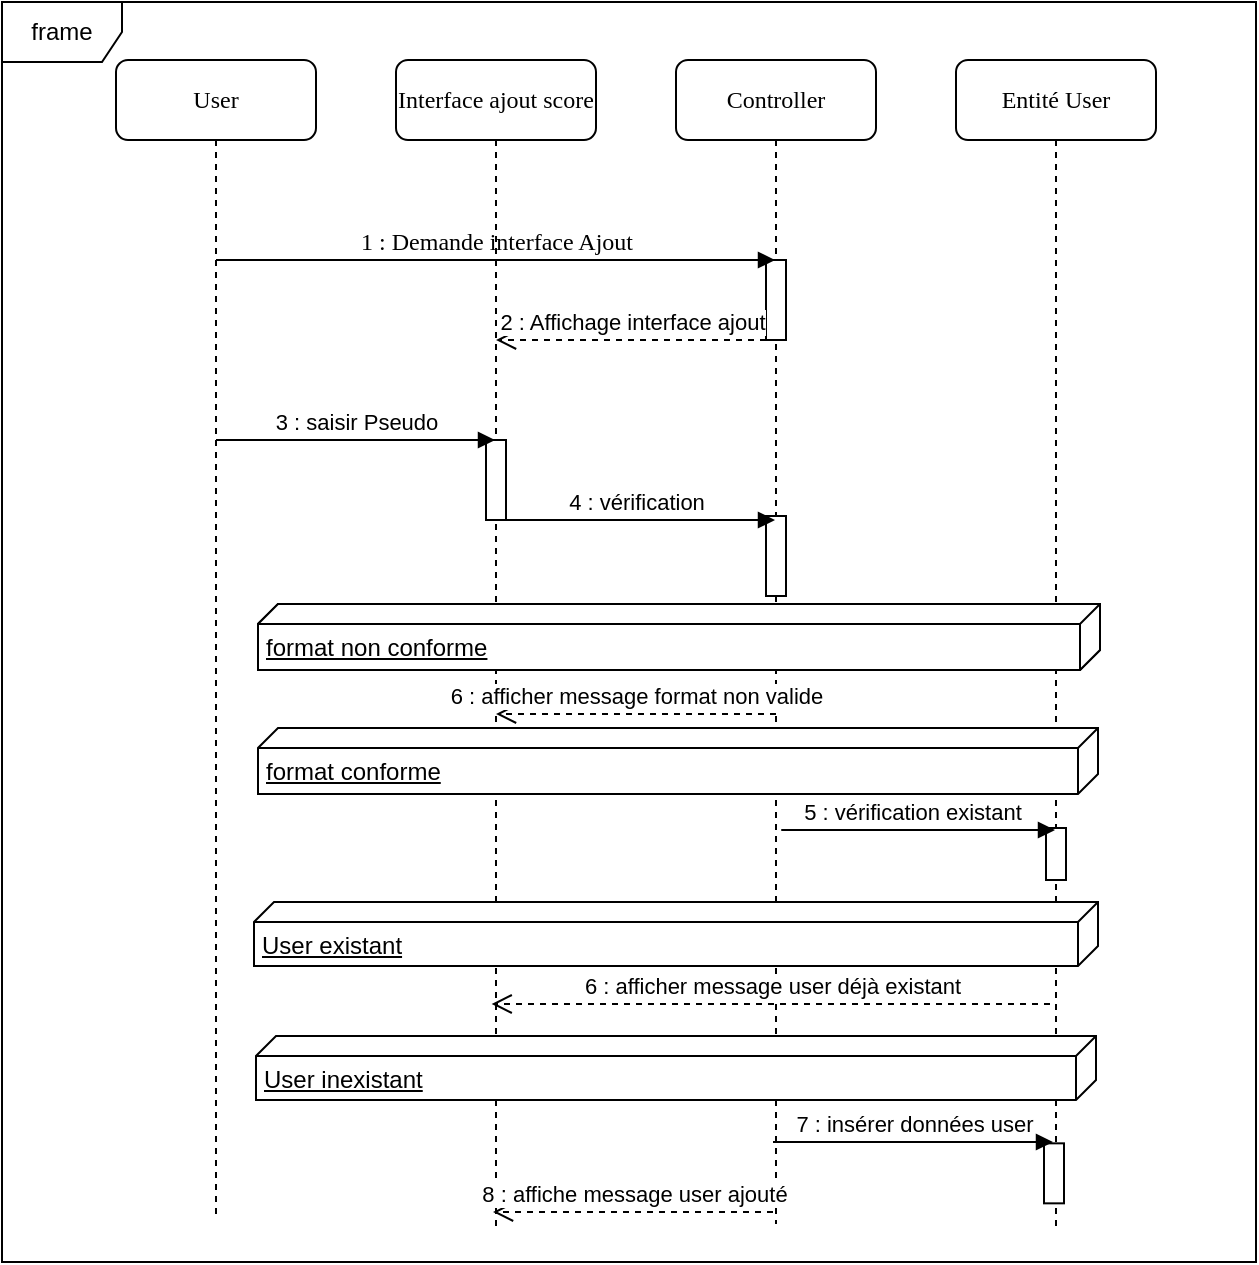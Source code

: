 <mxfile version="15.3.0" type="github">
  <diagram name="Page-1" id="13e1069c-82ec-6db2-03f1-153e76fe0fe0">
    <mxGraphModel dx="1678" dy="722" grid="0" gridSize="10" guides="1" tooltips="1" connect="1" arrows="1" fold="1" page="0" pageScale="1" pageWidth="1100" pageHeight="850" background="none" math="0" shadow="0">
      <root>
        <mxCell id="0" />
        <mxCell id="1" parent="0" />
        <mxCell id="7baba1c4bc27f4b0-2" value="Interface ajout score" style="shape=umlLifeline;perimeter=lifelinePerimeter;whiteSpace=wrap;html=1;container=1;collapsible=0;recursiveResize=0;outlineConnect=0;rounded=1;shadow=0;comic=0;labelBackgroundColor=none;strokeWidth=1;fontFamily=Verdana;fontSize=12;align=center;" parent="1" vertex="1">
          <mxGeometry x="240" y="80" width="100" height="583" as="geometry" />
        </mxCell>
        <mxCell id="nqzX_DB5HmNdj-aHYXm7-6" value="" style="html=1;points=[];perimeter=orthogonalPerimeter;" vertex="1" parent="7baba1c4bc27f4b0-2">
          <mxGeometry x="45" y="190" width="10" height="40" as="geometry" />
        </mxCell>
        <mxCell id="7baba1c4bc27f4b0-3" value="Controller" style="shape=umlLifeline;perimeter=lifelinePerimeter;whiteSpace=wrap;html=1;container=1;collapsible=0;recursiveResize=0;outlineConnect=0;rounded=1;shadow=0;comic=0;labelBackgroundColor=none;strokeWidth=1;fontFamily=Verdana;fontSize=12;align=center;size=40;" parent="1" vertex="1">
          <mxGeometry x="380" y="80" width="100" height="582" as="geometry" />
        </mxCell>
        <mxCell id="nqzX_DB5HmNdj-aHYXm7-1" value="" style="html=1;points=[];perimeter=orthogonalPerimeter;" vertex="1" parent="7baba1c4bc27f4b0-3">
          <mxGeometry x="45" y="100" width="10" height="40" as="geometry" />
        </mxCell>
        <mxCell id="nqzX_DB5HmNdj-aHYXm7-2" value="2 : Affichage interface ajout" style="html=1;verticalAlign=bottom;endArrow=open;dashed=1;endSize=8;" edge="1" parent="7baba1c4bc27f4b0-3" target="7baba1c4bc27f4b0-2">
          <mxGeometry relative="1" as="geometry">
            <mxPoint x="45" y="140" as="sourcePoint" />
            <mxPoint x="-35" y="140" as="targetPoint" />
            <Array as="points">
              <mxPoint x="5" y="140" />
            </Array>
          </mxGeometry>
        </mxCell>
        <mxCell id="nqzX_DB5HmNdj-aHYXm7-26" value="" style="html=1;points=[];perimeter=orthogonalPerimeter;" vertex="1" parent="7baba1c4bc27f4b0-3">
          <mxGeometry x="45" y="228" width="10" height="40" as="geometry" />
        </mxCell>
        <mxCell id="7baba1c4bc27f4b0-4" value="Entité User" style="shape=umlLifeline;perimeter=lifelinePerimeter;whiteSpace=wrap;html=1;container=1;collapsible=0;recursiveResize=0;outlineConnect=0;rounded=1;shadow=0;comic=0;labelBackgroundColor=none;strokeWidth=1;fontFamily=Verdana;fontSize=12;align=center;" parent="1" vertex="1">
          <mxGeometry x="520" y="80" width="100" height="586" as="geometry" />
        </mxCell>
        <mxCell id="nqzX_DB5HmNdj-aHYXm7-30" value="6 : afficher message user déjà existant" style="html=1;verticalAlign=bottom;endArrow=open;dashed=1;endSize=8;" edge="1" parent="7baba1c4bc27f4b0-4">
          <mxGeometry relative="1" as="geometry">
            <mxPoint x="47" y="472" as="sourcePoint" />
            <mxPoint x="-232.167" y="472" as="targetPoint" />
          </mxGeometry>
        </mxCell>
        <mxCell id="nqzX_DB5HmNdj-aHYXm7-29" value="" style="html=1;points=[];perimeter=orthogonalPerimeter;" vertex="1" parent="7baba1c4bc27f4b0-4">
          <mxGeometry x="44" y="541.67" width="10" height="30" as="geometry" />
        </mxCell>
        <mxCell id="nqzX_DB5HmNdj-aHYXm7-43" value="" style="html=1;points=[];perimeter=orthogonalPerimeter;" vertex="1" parent="7baba1c4bc27f4b0-4">
          <mxGeometry x="45" y="384" width="10" height="26" as="geometry" />
        </mxCell>
        <mxCell id="7baba1c4bc27f4b0-8" value="User" style="shape=umlLifeline;perimeter=lifelinePerimeter;whiteSpace=wrap;html=1;container=1;collapsible=0;recursiveResize=0;outlineConnect=0;rounded=1;shadow=0;comic=0;labelBackgroundColor=none;strokeWidth=1;fontFamily=Verdana;fontSize=12;align=center;" parent="1" vertex="1">
          <mxGeometry x="100" y="80" width="100" height="577" as="geometry" />
        </mxCell>
        <mxCell id="7baba1c4bc27f4b0-11" value="1 : Demande interface Ajout" style="html=1;verticalAlign=bottom;endArrow=block;labelBackgroundColor=none;fontFamily=Verdana;fontSize=12;edgeStyle=elbowEdgeStyle;elbow=vertical;" parent="1" target="7baba1c4bc27f4b0-3" edge="1">
          <mxGeometry relative="1" as="geometry">
            <mxPoint x="150" y="180" as="sourcePoint" />
            <mxPoint x="285" y="180.0" as="targetPoint" />
          </mxGeometry>
        </mxCell>
        <mxCell id="nqzX_DB5HmNdj-aHYXm7-5" value="3 : saisir Pseudo" style="html=1;verticalAlign=bottom;endArrow=block;" edge="1" parent="1" source="7baba1c4bc27f4b0-8" target="7baba1c4bc27f4b0-2">
          <mxGeometry width="80" relative="1" as="geometry">
            <mxPoint x="160" y="280" as="sourcePoint" />
            <mxPoint x="240" y="280" as="targetPoint" />
            <Array as="points">
              <mxPoint x="180" y="270" />
              <mxPoint x="250" y="270" />
            </Array>
          </mxGeometry>
        </mxCell>
        <mxCell id="nqzX_DB5HmNdj-aHYXm7-16" value="frame" style="shape=umlFrame;whiteSpace=wrap;html=1;" vertex="1" parent="1">
          <mxGeometry x="43" y="51" width="627" height="630" as="geometry" />
        </mxCell>
        <mxCell id="nqzX_DB5HmNdj-aHYXm7-7" value="4 : vérification" style="html=1;verticalAlign=bottom;endArrow=block;" edge="1" parent="1" source="7baba1c4bc27f4b0-2" target="7baba1c4bc27f4b0-3">
          <mxGeometry width="80" relative="1" as="geometry">
            <mxPoint x="284.997" y="310" as="sourcePoint" />
            <mxPoint x="424.83" y="310" as="targetPoint" />
            <Array as="points">
              <mxPoint x="385.33" y="310" />
            </Array>
          </mxGeometry>
        </mxCell>
        <mxCell id="nqzX_DB5HmNdj-aHYXm7-19" value="5 : vérification existant" style="html=1;verticalAlign=bottom;endArrow=block;" edge="1" parent="1" target="7baba1c4bc27f4b0-4">
          <mxGeometry x="0.324" width="80" relative="1" as="geometry">
            <mxPoint x="498" y="465" as="sourcePoint" />
            <mxPoint x="696" y="361" as="targetPoint" />
            <Array as="points">
              <mxPoint x="428" y="465" />
              <mxPoint x="474" y="465" />
            </Array>
            <mxPoint as="offset" />
          </mxGeometry>
        </mxCell>
        <mxCell id="nqzX_DB5HmNdj-aHYXm7-28" value="User existant" style="verticalAlign=top;align=left;spacingTop=8;spacingLeft=2;spacingRight=12;shape=cube;size=10;direction=south;fontStyle=4;html=1;" vertex="1" parent="1">
          <mxGeometry x="169" y="501" width="422" height="32" as="geometry" />
        </mxCell>
        <mxCell id="nqzX_DB5HmNdj-aHYXm7-31" value="User inexistant" style="verticalAlign=top;align=left;spacingTop=8;spacingLeft=2;spacingRight=12;shape=cube;size=10;direction=south;fontStyle=4;html=1;" vertex="1" parent="1">
          <mxGeometry x="170" y="568" width="420" height="32" as="geometry" />
        </mxCell>
        <mxCell id="nqzX_DB5HmNdj-aHYXm7-34" value="7 : insérer données user" style="html=1;verticalAlign=bottom;endArrow=block;" edge="1" parent="1">
          <mxGeometry width="80" relative="1" as="geometry">
            <mxPoint x="428.5" y="621" as="sourcePoint" />
            <mxPoint x="568.5" y="621" as="targetPoint" />
            <Array as="points">
              <mxPoint x="464.5" y="621" />
              <mxPoint x="476.5" y="621" />
              <mxPoint x="501.5" y="621" />
            </Array>
          </mxGeometry>
        </mxCell>
        <mxCell id="nqzX_DB5HmNdj-aHYXm7-35" value="8 : affiche message user ajouté" style="html=1;verticalAlign=bottom;endArrow=open;dashed=1;endSize=8;" edge="1" parent="1">
          <mxGeometry relative="1" as="geometry">
            <mxPoint x="428.5" y="656" as="sourcePoint" />
            <mxPoint x="288.5" y="656" as="targetPoint" />
            <Array as="points">
              <mxPoint x="401" y="656" />
            </Array>
          </mxGeometry>
        </mxCell>
        <mxCell id="nqzX_DB5HmNdj-aHYXm7-36" value="format non conforme" style="verticalAlign=top;align=left;spacingTop=8;spacingLeft=2;spacingRight=12;shape=cube;size=10;direction=south;fontStyle=4;html=1;" vertex="1" parent="1">
          <mxGeometry x="171" y="352" width="421" height="33" as="geometry" />
        </mxCell>
        <mxCell id="nqzX_DB5HmNdj-aHYXm7-37" value="6 : afficher message format non valide" style="html=1;verticalAlign=bottom;endArrow=open;dashed=1;endSize=8;" edge="1" parent="1" target="7baba1c4bc27f4b0-2">
          <mxGeometry relative="1" as="geometry">
            <mxPoint x="430" y="407" as="sourcePoint" />
            <mxPoint x="106.003" y="439.0" as="targetPoint" />
            <Array as="points">
              <mxPoint x="317" y="407" />
            </Array>
          </mxGeometry>
        </mxCell>
        <mxCell id="nqzX_DB5HmNdj-aHYXm7-38" value="format non conforme" style="verticalAlign=top;align=left;spacingTop=8;spacingLeft=2;spacingRight=12;shape=cube;size=10;direction=south;fontStyle=4;html=1;" vertex="1" parent="1">
          <mxGeometry x="171" y="352" width="421" height="33" as="geometry" />
        </mxCell>
        <mxCell id="nqzX_DB5HmNdj-aHYXm7-39" value="format conforme" style="verticalAlign=top;align=left;spacingTop=8;spacingLeft=2;spacingRight=12;shape=cube;size=10;direction=south;fontStyle=4;html=1;" vertex="1" parent="1">
          <mxGeometry x="171" y="414" width="420" height="33" as="geometry" />
        </mxCell>
      </root>
    </mxGraphModel>
  </diagram>
</mxfile>
